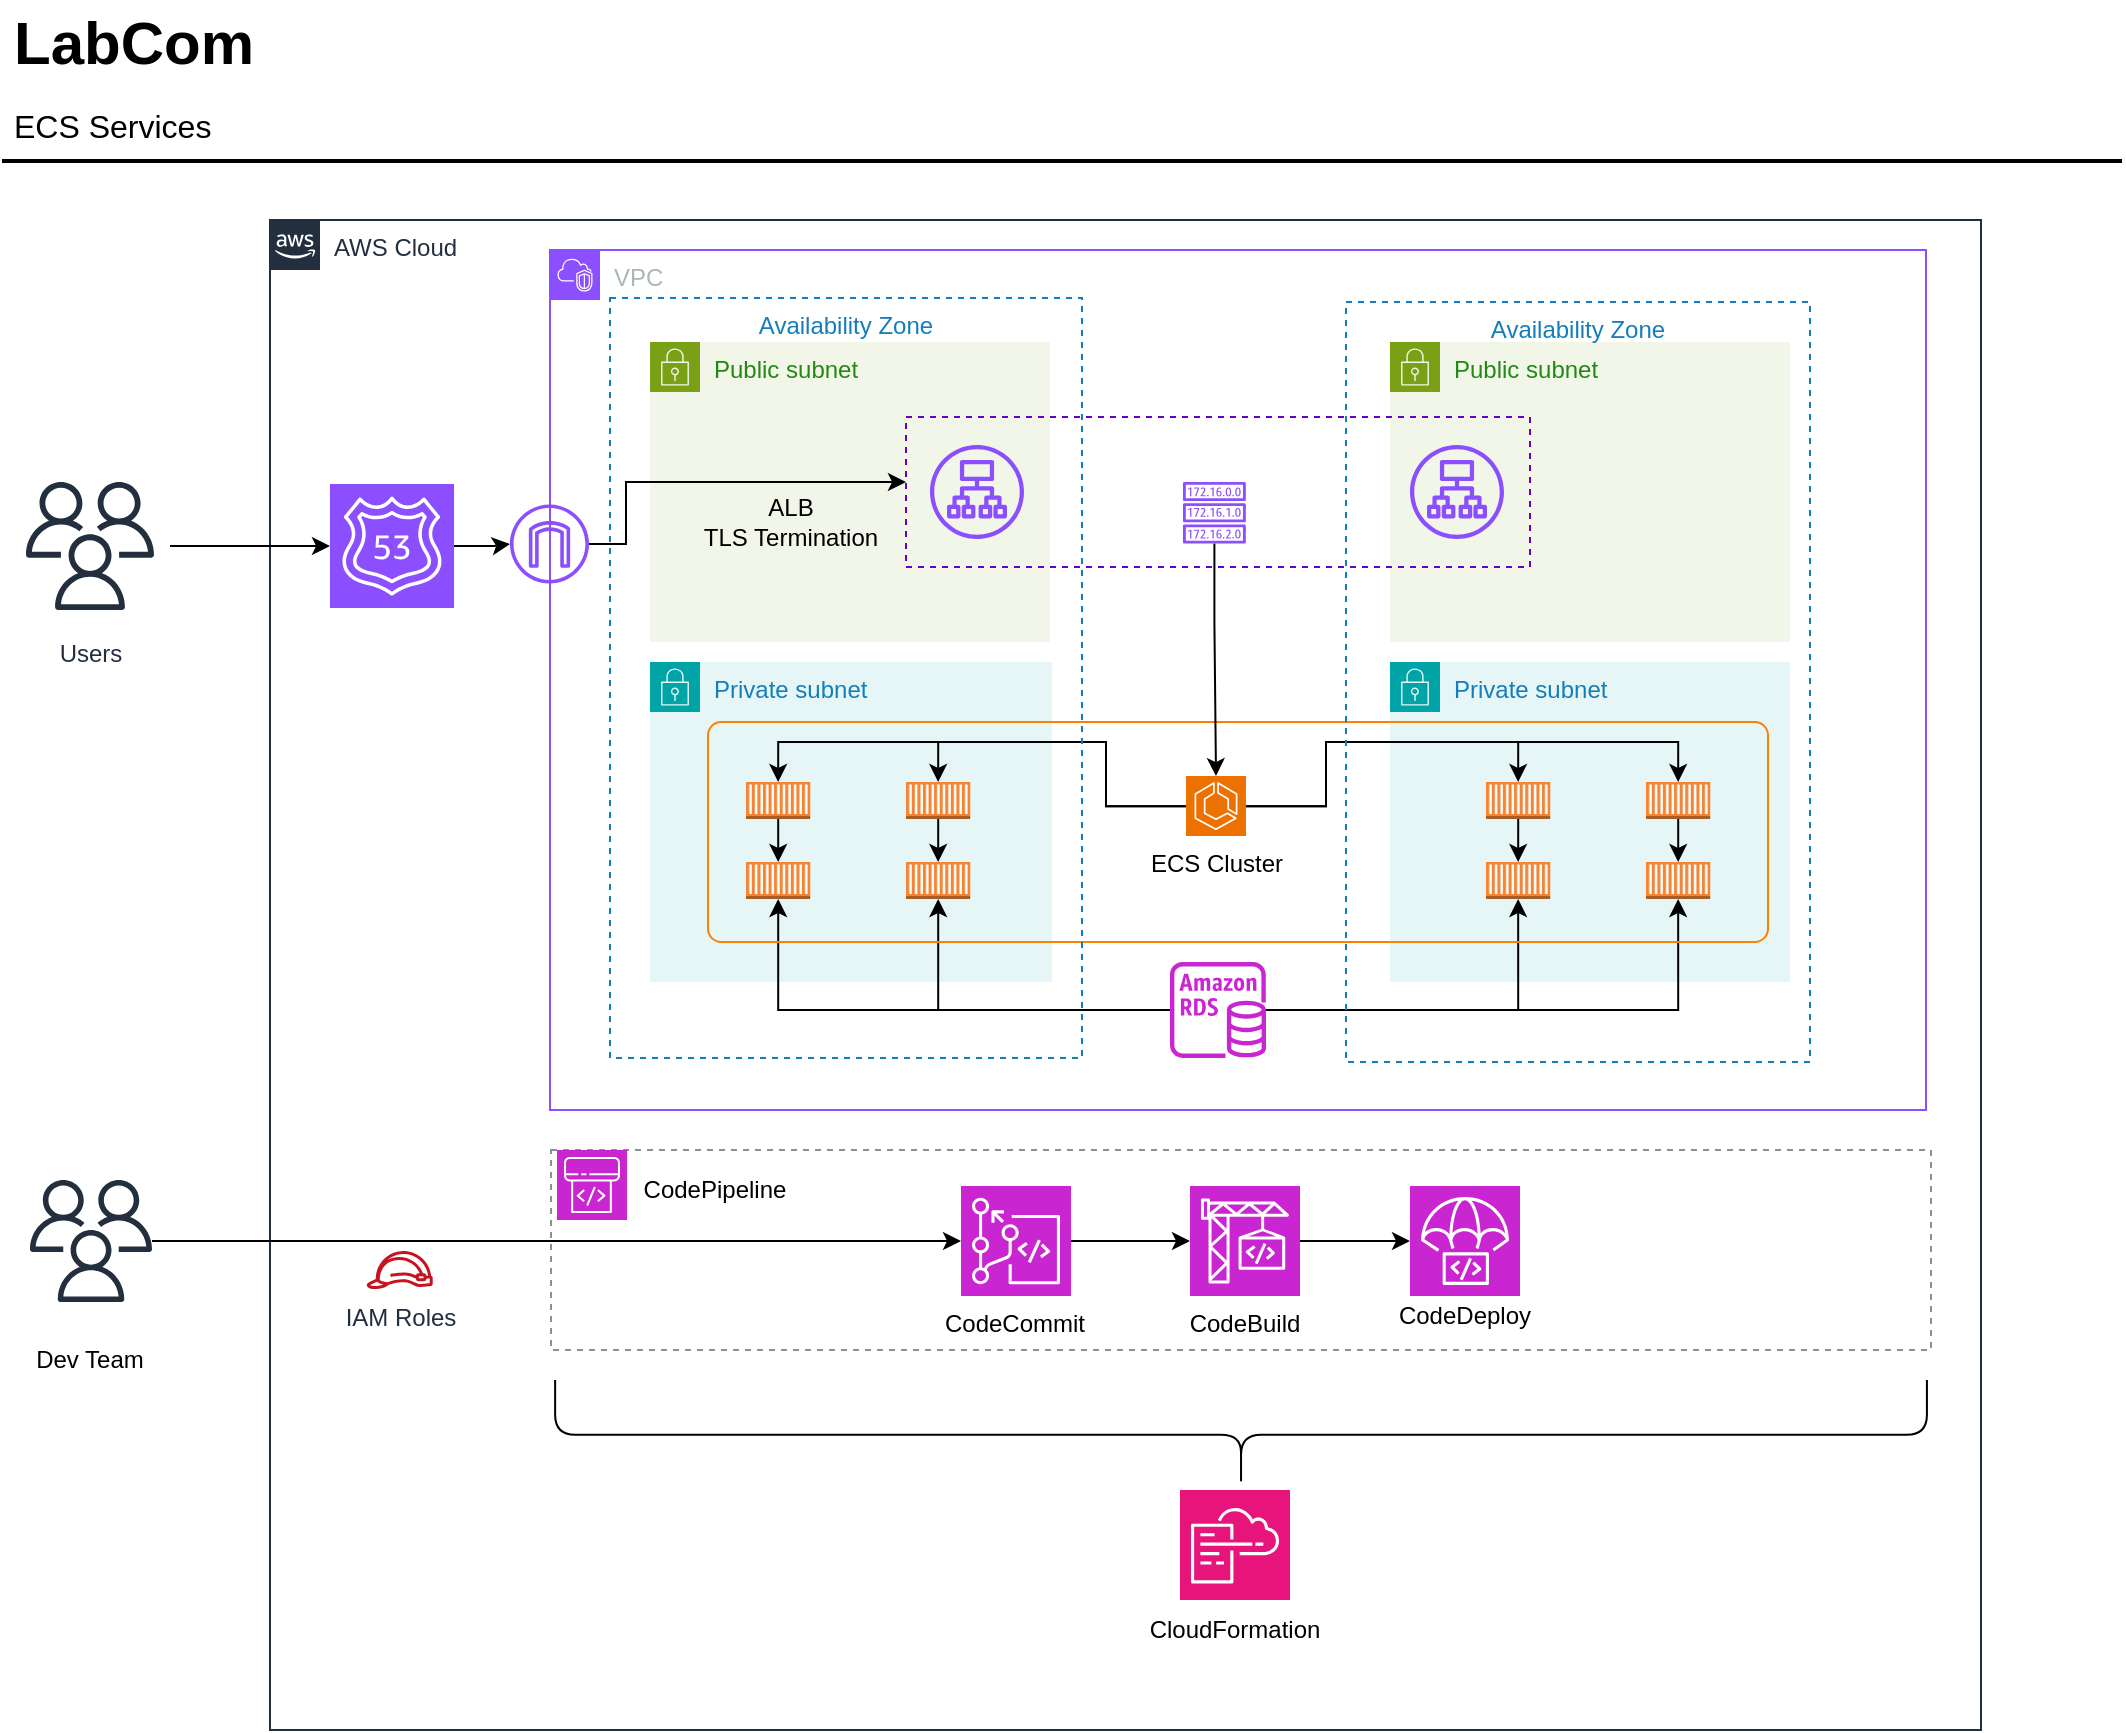 <mxfile version="24.0.4" type="device">
  <diagram id="Ht1M8jgEwFfnCIfOTk4-" name="Page-1">
    <mxGraphModel dx="1106" dy="548" grid="1" gridSize="10" guides="1" tooltips="1" connect="1" arrows="1" fold="1" page="1" pageScale="1" pageWidth="827" pageHeight="1169" math="0" shadow="0">
      <root>
        <mxCell id="0" />
        <mxCell id="1" parent="0" />
        <mxCell id="UEzPUAAOIrF-is8g5C7q-2" value="AWS Cloud" style="points=[[0,0],[0.25,0],[0.5,0],[0.75,0],[1,0],[1,0.25],[1,0.5],[1,0.75],[1,1],[0.75,1],[0.5,1],[0.25,1],[0,1],[0,0.75],[0,0.5],[0,0.25]];outlineConnect=0;gradientColor=none;html=1;whiteSpace=wrap;fontSize=12;fontStyle=0;shape=mxgraph.aws4.group;grIcon=mxgraph.aws4.group_aws_cloud_alt;strokeColor=#232F3E;fillColor=none;verticalAlign=top;align=left;spacingLeft=30;fontColor=#232F3E;dashed=0;container=1;pointerEvents=0;collapsible=0;recursiveResize=0;" parent="1" vertex="1">
          <mxGeometry x="142" y="175" width="855.5" height="755" as="geometry" />
        </mxCell>
        <mxCell id="H7OQNFBzr6C0JTOHeCEX-92" value="" style="group" parent="UEzPUAAOIrF-is8g5C7q-2" vertex="1" connectable="0">
          <mxGeometry x="440" y="635" width="85" height="85" as="geometry" />
        </mxCell>
        <mxCell id="H7OQNFBzr6C0JTOHeCEX-81" value="" style="sketch=0;points=[[0,0,0],[0.25,0,0],[0.5,0,0],[0.75,0,0],[1,0,0],[0,1,0],[0.25,1,0],[0.5,1,0],[0.75,1,0],[1,1,0],[0,0.25,0],[0,0.5,0],[0,0.75,0],[1,0.25,0],[1,0.5,0],[1,0.75,0]];points=[[0,0,0],[0.25,0,0],[0.5,0,0],[0.75,0,0],[1,0,0],[0,1,0],[0.25,1,0],[0.5,1,0],[0.75,1,0],[1,1,0],[0,0.25,0],[0,0.5,0],[0,0.75,0],[1,0.25,0],[1,0.5,0],[1,0.75,0]];outlineConnect=0;fontColor=#232F3E;fillColor=#E7157B;strokeColor=#ffffff;dashed=0;verticalLabelPosition=bottom;verticalAlign=top;align=center;html=1;fontSize=12;fontStyle=0;aspect=fixed;shape=mxgraph.aws4.resourceIcon;resIcon=mxgraph.aws4.cloudformation;" parent="H7OQNFBzr6C0JTOHeCEX-92" vertex="1">
          <mxGeometry x="15" width="55" height="55" as="geometry" />
        </mxCell>
        <mxCell id="H7OQNFBzr6C0JTOHeCEX-91" value="&lt;div&gt;CloudFormation&lt;/div&gt;" style="text;html=1;align=center;verticalAlign=middle;whiteSpace=wrap;rounded=0;" parent="H7OQNFBzr6C0JTOHeCEX-92" vertex="1">
          <mxGeometry y="55" width="85" height="30" as="geometry" />
        </mxCell>
        <mxCell id="H7OQNFBzr6C0JTOHeCEX-34" value="" style="sketch=0;points=[[0,0,0],[0.25,0,0],[0.5,0,0],[0.75,0,0],[1,0,0],[0,1,0],[0.25,1,0],[0.5,1,0],[0.75,1,0],[1,1,0],[0,0.25,0],[0,0.5,0],[0,0.75,0],[1,0.25,0],[1,0.5,0],[1,0.75,0]];outlineConnect=0;fontColor=#232F3E;fillColor=#8C4FFF;strokeColor=#ffffff;dashed=0;verticalLabelPosition=bottom;verticalAlign=top;align=center;html=1;fontSize=12;fontStyle=0;aspect=fixed;shape=mxgraph.aws4.resourceIcon;resIcon=mxgraph.aws4.route_53;" parent="UEzPUAAOIrF-is8g5C7q-2" vertex="1">
          <mxGeometry x="30" y="132" width="62" height="62" as="geometry" />
        </mxCell>
        <mxCell id="H7OQNFBzr6C0JTOHeCEX-113" value="" style="shape=curlyBracket;whiteSpace=wrap;html=1;rounded=1;flipH=1;labelPosition=right;verticalLabelPosition=middle;align=left;verticalAlign=middle;rotation=90;size=0.5;shadow=0;" parent="UEzPUAAOIrF-is8g5C7q-2" vertex="1">
          <mxGeometry x="458.08" y="264.48" width="54.87" height="685.9" as="geometry" />
        </mxCell>
        <mxCell id="H7OQNFBzr6C0JTOHeCEX-166" value="IAM Roles" style="outlineConnect=0;fontColor=#232F3E;gradientColor=none;fillColor=#C7131F;strokeColor=none;dashed=0;verticalLabelPosition=bottom;verticalAlign=top;align=center;html=1;fontSize=12;fontStyle=0;aspect=fixed;pointerEvents=1;shape=mxgraph.aws4.role;labelBackgroundColor=#ffffff;" parent="UEzPUAAOIrF-is8g5C7q-2" vertex="1">
          <mxGeometry x="48.0" y="515.5" width="33.68" height="19" as="geometry" />
        </mxCell>
        <mxCell id="-QjtrjUzRDEMRZ5MF8oH-47" value="LabCom" style="text;html=1;resizable=0;points=[];autosize=1;align=left;verticalAlign=top;spacingTop=-4;fontSize=30;fontStyle=1" parent="1" vertex="1">
          <mxGeometry x="12" y="65.5" width="140" height="40" as="geometry" />
        </mxCell>
        <mxCell id="-QjtrjUzRDEMRZ5MF8oH-48" value="&lt;div&gt;ECS Services&lt;/div&gt;" style="text;html=1;resizable=0;points=[];autosize=1;align=left;verticalAlign=top;spacingTop=-4;fontSize=16" parent="1" vertex="1">
          <mxGeometry x="12" y="115.5" width="120" height="30" as="geometry" />
        </mxCell>
        <mxCell id="SCVMTBWpLvtzJIhz15lM-1" value="" style="line;strokeWidth=2;html=1;fontSize=14;" parent="1" vertex="1">
          <mxGeometry x="8" y="140.5" width="1060" height="10" as="geometry" />
        </mxCell>
        <mxCell id="H7OQNFBzr6C0JTOHeCEX-4" value="VPC" style="points=[[0,0],[0.25,0],[0.5,0],[0.75,0],[1,0],[1,0.25],[1,0.5],[1,0.75],[1,1],[0.75,1],[0.5,1],[0.25,1],[0,1],[0,0.75],[0,0.5],[0,0.25]];outlineConnect=0;gradientColor=none;html=1;whiteSpace=wrap;fontSize=12;fontStyle=0;container=1;pointerEvents=0;collapsible=0;recursiveResize=0;shape=mxgraph.aws4.group;grIcon=mxgraph.aws4.group_vpc2;strokeColor=#8C4FFF;fillColor=none;verticalAlign=top;align=left;spacingLeft=30;fontColor=#AAB7B8;dashed=0;" parent="1" vertex="1">
          <mxGeometry x="282" y="190" width="688" height="430" as="geometry" />
        </mxCell>
        <mxCell id="izAT9WKFtcUFFXlUAVD6-42" value="Public subnet" style="points=[[0,0],[0.25,0],[0.5,0],[0.75,0],[1,0],[1,0.25],[1,0.5],[1,0.75],[1,1],[0.75,1],[0.5,1],[0.25,1],[0,1],[0,0.75],[0,0.5],[0,0.25]];outlineConnect=0;gradientColor=none;html=1;whiteSpace=wrap;fontSize=12;fontStyle=0;container=1;pointerEvents=0;collapsible=0;recursiveResize=0;shape=mxgraph.aws4.group;grIcon=mxgraph.aws4.group_security_group;grStroke=0;strokeColor=#7AA116;fillColor=#F2F6E8;verticalAlign=top;align=left;spacingLeft=30;fontColor=#248814;dashed=0;" vertex="1" parent="H7OQNFBzr6C0JTOHeCEX-4">
          <mxGeometry x="420" y="46" width="200" height="150" as="geometry" />
        </mxCell>
        <mxCell id="H7OQNFBzr6C0JTOHeCEX-38" value="Public subnet" style="points=[[0,0],[0.25,0],[0.5,0],[0.75,0],[1,0],[1,0.25],[1,0.5],[1,0.75],[1,1],[0.75,1],[0.5,1],[0.25,1],[0,1],[0,0.75],[0,0.5],[0,0.25]];outlineConnect=0;gradientColor=none;html=1;whiteSpace=wrap;fontSize=12;fontStyle=0;container=1;pointerEvents=0;collapsible=0;recursiveResize=0;shape=mxgraph.aws4.group;grIcon=mxgraph.aws4.group_security_group;grStroke=0;strokeColor=#7AA116;fillColor=#F2F6E8;verticalAlign=top;align=left;spacingLeft=30;fontColor=#248814;dashed=0;" parent="H7OQNFBzr6C0JTOHeCEX-4" vertex="1">
          <mxGeometry x="50" y="46" width="200" height="150" as="geometry" />
        </mxCell>
        <mxCell id="izAT9WKFtcUFFXlUAVD6-44" value="ALB&lt;br&gt;&lt;div&gt;TLS Termination&lt;/div&gt;" style="text;html=1;align=center;verticalAlign=middle;whiteSpace=wrap;rounded=0;" vertex="1" parent="H7OQNFBzr6C0JTOHeCEX-38">
          <mxGeometry x="18.0" y="70" width="105.12" height="40" as="geometry" />
        </mxCell>
        <mxCell id="H7OQNFBzr6C0JTOHeCEX-3" value="" style="sketch=0;outlineConnect=0;fontColor=#232F3E;gradientColor=none;fillColor=#8C4FFF;strokeColor=none;dashed=0;verticalLabelPosition=bottom;verticalAlign=top;align=center;html=1;fontSize=12;fontStyle=0;aspect=fixed;pointerEvents=1;shape=mxgraph.aws4.application_load_balancer;" parent="H7OQNFBzr6C0JTOHeCEX-38" vertex="1">
          <mxGeometry x="140" y="51.5" width="47" height="47" as="geometry" />
        </mxCell>
        <mxCell id="H7OQNFBzr6C0JTOHeCEX-146" value="Private subnet" style="points=[[0,0],[0.25,0],[0.5,0],[0.75,0],[1,0],[1,0.25],[1,0.5],[1,0.75],[1,1],[0.75,1],[0.5,1],[0.25,1],[0,1],[0,0.75],[0,0.5],[0,0.25]];outlineConnect=0;gradientColor=none;html=1;whiteSpace=wrap;fontSize=12;fontStyle=0;container=1;pointerEvents=0;collapsible=0;recursiveResize=0;shape=mxgraph.aws4.group;grIcon=mxgraph.aws4.group_security_group;grStroke=0;strokeColor=#00A4A6;fillColor=#E6F6F7;verticalAlign=top;align=left;spacingLeft=30;fontColor=#147EBA;dashed=0;" parent="H7OQNFBzr6C0JTOHeCEX-4" vertex="1">
          <mxGeometry x="420" y="206" width="200" height="160" as="geometry" />
        </mxCell>
        <mxCell id="H7OQNFBzr6C0JTOHeCEX-70" value="Private subnet" style="points=[[0,0],[0.25,0],[0.5,0],[0.75,0],[1,0],[1,0.25],[1,0.5],[1,0.75],[1,1],[0.75,1],[0.5,1],[0.25,1],[0,1],[0,0.75],[0,0.5],[0,0.25]];outlineConnect=0;gradientColor=none;html=1;whiteSpace=wrap;fontSize=12;fontStyle=0;container=1;pointerEvents=0;collapsible=0;recursiveResize=0;shape=mxgraph.aws4.group;grIcon=mxgraph.aws4.group_security_group;grStroke=0;strokeColor=#00A4A6;fillColor=#E6F6F7;verticalAlign=top;align=left;spacingLeft=30;fontColor=#147EBA;dashed=0;" parent="H7OQNFBzr6C0JTOHeCEX-4" vertex="1">
          <mxGeometry x="50" y="206" width="200.94" height="160" as="geometry" />
        </mxCell>
        <mxCell id="H7OQNFBzr6C0JTOHeCEX-129" style="edgeStyle=orthogonalEdgeStyle;rounded=0;orthogonalLoop=1;jettySize=auto;html=1;" parent="H7OQNFBzr6C0JTOHeCEX-4" source="H7OQNFBzr6C0JTOHeCEX-13" target="H7OQNFBzr6C0JTOHeCEX-103" edge="1">
          <mxGeometry relative="1" as="geometry" />
        </mxCell>
        <mxCell id="H7OQNFBzr6C0JTOHeCEX-130" style="edgeStyle=orthogonalEdgeStyle;rounded=0;orthogonalLoop=1;jettySize=auto;html=1;" parent="H7OQNFBzr6C0JTOHeCEX-4" source="H7OQNFBzr6C0JTOHeCEX-13" target="H7OQNFBzr6C0JTOHeCEX-102" edge="1">
          <mxGeometry relative="1" as="geometry" />
        </mxCell>
        <mxCell id="H7OQNFBzr6C0JTOHeCEX-131" style="edgeStyle=orthogonalEdgeStyle;rounded=0;orthogonalLoop=1;jettySize=auto;html=1;entryX=0.5;entryY=1;entryDx=0;entryDy=0;entryPerimeter=0;" parent="H7OQNFBzr6C0JTOHeCEX-4" source="H7OQNFBzr6C0JTOHeCEX-13" target="izAT9WKFtcUFFXlUAVD6-55" edge="1">
          <mxGeometry relative="1" as="geometry">
            <mxPoint x="486.086" y="310.56" as="targetPoint" />
          </mxGeometry>
        </mxCell>
        <mxCell id="H7OQNFBzr6C0JTOHeCEX-132" style="edgeStyle=orthogonalEdgeStyle;rounded=0;orthogonalLoop=1;jettySize=auto;html=1;entryX=0.5;entryY=1;entryDx=0;entryDy=0;entryPerimeter=0;" parent="H7OQNFBzr6C0JTOHeCEX-4" source="H7OQNFBzr6C0JTOHeCEX-13" target="izAT9WKFtcUFFXlUAVD6-56" edge="1">
          <mxGeometry relative="1" as="geometry">
            <mxPoint x="559.114" y="310.56" as="targetPoint" />
          </mxGeometry>
        </mxCell>
        <mxCell id="H7OQNFBzr6C0JTOHeCEX-13" value="" style="sketch=0;outlineConnect=0;fontColor=#232F3E;gradientColor=none;fillColor=#C925D1;strokeColor=none;dashed=0;verticalLabelPosition=bottom;verticalAlign=top;align=center;html=1;fontSize=12;fontStyle=0;aspect=fixed;pointerEvents=1;shape=mxgraph.aws4.rds_instance;" parent="H7OQNFBzr6C0JTOHeCEX-4" vertex="1">
          <mxGeometry x="310" y="356" width="48" height="48" as="geometry" />
        </mxCell>
        <mxCell id="H7OQNFBzr6C0JTOHeCEX-100" value="" style="rounded=1;whiteSpace=wrap;html=1;fillColor=none;strokeColor=#FF8000;arcSize=6;" parent="H7OQNFBzr6C0JTOHeCEX-4" vertex="1">
          <mxGeometry x="79" y="236" width="530" height="110" as="geometry" />
        </mxCell>
        <mxCell id="H7OQNFBzr6C0JTOHeCEX-45" value="ECS Cluster" style="text;html=1;align=center;verticalAlign=middle;resizable=0;points=[];autosize=1;strokeColor=none;fillColor=none;" parent="H7OQNFBzr6C0JTOHeCEX-4" vertex="1">
          <mxGeometry x="288" y="292.06" width="90" height="30" as="geometry" />
        </mxCell>
        <mxCell id="H7OQNFBzr6C0JTOHeCEX-10" value="" style="sketch=0;points=[[0,0,0],[0.25,0,0],[0.5,0,0],[0.75,0,0],[1,0,0],[0,1,0],[0.25,1,0],[0.5,1,0],[0.75,1,0],[1,1,0],[0,0.25,0],[0,0.5,0],[0,0.75,0],[1,0.25,0],[1,0.5,0],[1,0.75,0]];outlineConnect=0;fontColor=#232F3E;fillColor=#ED7100;strokeColor=#ffffff;dashed=0;verticalLabelPosition=bottom;verticalAlign=top;align=center;html=1;fontSize=12;fontStyle=0;aspect=fixed;shape=mxgraph.aws4.resourceIcon;resIcon=mxgraph.aws4.ecs;" parent="H7OQNFBzr6C0JTOHeCEX-4" vertex="1">
          <mxGeometry x="318" y="263.06" width="30" height="30" as="geometry" />
        </mxCell>
        <mxCell id="H7OQNFBzr6C0JTOHeCEX-102" value="" style="outlineConnect=0;dashed=0;verticalLabelPosition=bottom;verticalAlign=top;align=center;html=1;shape=mxgraph.aws3.ec2_compute_container;fillColor=#F58534;gradientColor=none;" parent="H7OQNFBzr6C0JTOHeCEX-4" vertex="1">
          <mxGeometry x="98" y="306" width="32.17" height="18.5" as="geometry" />
        </mxCell>
        <mxCell id="H7OQNFBzr6C0JTOHeCEX-103" value="" style="outlineConnect=0;dashed=0;verticalLabelPosition=bottom;verticalAlign=top;align=center;html=1;shape=mxgraph.aws3.ec2_compute_container;fillColor=#F58534;gradientColor=none;" parent="H7OQNFBzr6C0JTOHeCEX-4" vertex="1">
          <mxGeometry x="178" y="306" width="32.17" height="18.5" as="geometry" />
        </mxCell>
        <mxCell id="H7OQNFBzr6C0JTOHeCEX-137" style="edgeStyle=orthogonalEdgeStyle;rounded=0;orthogonalLoop=1;jettySize=auto;html=1;" parent="H7OQNFBzr6C0JTOHeCEX-4" source="H7OQNFBzr6C0JTOHeCEX-134" target="izAT9WKFtcUFFXlUAVD6-47" edge="1">
          <mxGeometry relative="1" as="geometry">
            <Array as="points">
              <mxPoint x="38" y="147" />
              <mxPoint x="38" y="116" />
            </Array>
            <mxPoint x="178" y="96" as="targetPoint" />
          </mxGeometry>
        </mxCell>
        <mxCell id="H7OQNFBzr6C0JTOHeCEX-134" value="" style="sketch=0;outlineConnect=0;fontColor=#232F3E;gradientColor=none;fillColor=#8C4FFF;strokeColor=none;dashed=0;verticalLabelPosition=bottom;verticalAlign=top;align=center;html=1;fontSize=12;fontStyle=0;aspect=fixed;pointerEvents=1;shape=mxgraph.aws4.internet_gateway;" parent="H7OQNFBzr6C0JTOHeCEX-4" vertex="1">
          <mxGeometry x="-20" y="127.25" width="39.5" height="39.5" as="geometry" />
        </mxCell>
        <mxCell id="izAT9WKFtcUFFXlUAVD6-52" style="edgeStyle=orthogonalEdgeStyle;rounded=0;orthogonalLoop=1;jettySize=auto;html=1;" edge="1" parent="H7OQNFBzr6C0JTOHeCEX-4" source="izAT9WKFtcUFFXlUAVD6-8" target="H7OQNFBzr6C0JTOHeCEX-102">
          <mxGeometry relative="1" as="geometry" />
        </mxCell>
        <mxCell id="izAT9WKFtcUFFXlUAVD6-8" value="" style="outlineConnect=0;dashed=0;verticalLabelPosition=bottom;verticalAlign=top;align=center;html=1;shape=mxgraph.aws3.ec2_compute_container;fillColor=#F58534;gradientColor=none;" vertex="1" parent="H7OQNFBzr6C0JTOHeCEX-4">
          <mxGeometry x="98" y="266" width="32.17" height="18.5" as="geometry" />
        </mxCell>
        <mxCell id="H7OQNFBzr6C0JTOHeCEX-163" style="edgeStyle=orthogonalEdgeStyle;rounded=0;orthogonalLoop=1;jettySize=auto;html=1;" parent="H7OQNFBzr6C0JTOHeCEX-4" source="H7OQNFBzr6C0JTOHeCEX-65" target="H7OQNFBzr6C0JTOHeCEX-10" edge="1">
          <mxGeometry relative="1" as="geometry">
            <Array as="points">
              <mxPoint x="333" y="186" />
              <mxPoint x="333" y="186" />
            </Array>
          </mxGeometry>
        </mxCell>
        <mxCell id="izAT9WKFtcUFFXlUAVD6-47" value="" style="outlineConnect=0;gradientColor=none;html=1;whiteSpace=wrap;fontSize=12;fontStyle=0;strokeColor=#6600CC;fillColor=none;verticalAlign=top;align=center;fontColor=#879196;dashed=1;spacingTop=3;movable=1;resizable=1;rotatable=1;deletable=1;editable=1;locked=0;connectable=1;" vertex="1" parent="H7OQNFBzr6C0JTOHeCEX-4">
          <mxGeometry x="178" y="83.5" width="312" height="75" as="geometry" />
        </mxCell>
        <mxCell id="H7OQNFBzr6C0JTOHeCEX-65" value="" style="sketch=0;outlineConnect=0;fontColor=#232F3E;gradientColor=none;fillColor=#8C4FFF;strokeColor=none;dashed=0;verticalLabelPosition=bottom;verticalAlign=top;align=center;html=1;fontSize=12;fontStyle=0;aspect=fixed;pointerEvents=1;shape=mxgraph.aws4.route_table;" parent="H7OQNFBzr6C0JTOHeCEX-4" vertex="1">
          <mxGeometry x="316.39" y="116" width="31.61" height="30.8" as="geometry" />
        </mxCell>
        <mxCell id="izAT9WKFtcUFFXlUAVD6-48" value="" style="sketch=0;outlineConnect=0;fontColor=#232F3E;gradientColor=none;fillColor=#8C4FFF;strokeColor=none;dashed=0;verticalLabelPosition=bottom;verticalAlign=top;align=center;html=1;fontSize=12;fontStyle=0;aspect=fixed;pointerEvents=1;shape=mxgraph.aws4.application_load_balancer;" vertex="1" parent="H7OQNFBzr6C0JTOHeCEX-4">
          <mxGeometry x="430" y="97.5" width="47" height="47" as="geometry" />
        </mxCell>
        <mxCell id="izAT9WKFtcUFFXlUAVD6-49" value="" style="outlineConnect=0;dashed=0;verticalLabelPosition=bottom;verticalAlign=top;align=center;html=1;shape=mxgraph.aws3.ec2_compute_container;fillColor=#F58534;gradientColor=none;" vertex="1" parent="H7OQNFBzr6C0JTOHeCEX-4">
          <mxGeometry x="178" y="266" width="32.17" height="18.5" as="geometry" />
        </mxCell>
        <mxCell id="izAT9WKFtcUFFXlUAVD6-51" style="edgeStyle=orthogonalEdgeStyle;rounded=0;orthogonalLoop=1;jettySize=auto;html=1;entryX=0.5;entryY=0;entryDx=0;entryDy=0;entryPerimeter=0;" edge="1" parent="H7OQNFBzr6C0JTOHeCEX-4" source="izAT9WKFtcUFFXlUAVD6-49" target="H7OQNFBzr6C0JTOHeCEX-103">
          <mxGeometry relative="1" as="geometry" />
        </mxCell>
        <mxCell id="izAT9WKFtcUFFXlUAVD6-53" style="edgeStyle=orthogonalEdgeStyle;rounded=0;orthogonalLoop=1;jettySize=auto;html=1;entryX=0.5;entryY=0;entryDx=0;entryDy=0;entryPerimeter=0;" edge="1" parent="H7OQNFBzr6C0JTOHeCEX-4" source="H7OQNFBzr6C0JTOHeCEX-10" target="izAT9WKFtcUFFXlUAVD6-8">
          <mxGeometry relative="1" as="geometry">
            <Array as="points">
              <mxPoint x="278" y="278" />
              <mxPoint x="278" y="246" />
              <mxPoint x="114" y="246" />
            </Array>
          </mxGeometry>
        </mxCell>
        <mxCell id="izAT9WKFtcUFFXlUAVD6-54" style="edgeStyle=orthogonalEdgeStyle;rounded=0;orthogonalLoop=1;jettySize=auto;html=1;entryX=0.5;entryY=0;entryDx=0;entryDy=0;entryPerimeter=0;" edge="1" parent="H7OQNFBzr6C0JTOHeCEX-4" source="H7OQNFBzr6C0JTOHeCEX-10" target="izAT9WKFtcUFFXlUAVD6-49">
          <mxGeometry relative="1" as="geometry">
            <Array as="points">
              <mxPoint x="278" y="278" />
              <mxPoint x="278" y="246" />
              <mxPoint x="194" y="246" />
            </Array>
          </mxGeometry>
        </mxCell>
        <mxCell id="izAT9WKFtcUFFXlUAVD6-55" value="" style="outlineConnect=0;dashed=0;verticalLabelPosition=bottom;verticalAlign=top;align=center;html=1;shape=mxgraph.aws3.ec2_compute_container;fillColor=#F58534;gradientColor=none;" vertex="1" parent="H7OQNFBzr6C0JTOHeCEX-4">
          <mxGeometry x="468" y="306" width="32.17" height="18.5" as="geometry" />
        </mxCell>
        <mxCell id="izAT9WKFtcUFFXlUAVD6-56" value="" style="outlineConnect=0;dashed=0;verticalLabelPosition=bottom;verticalAlign=top;align=center;html=1;shape=mxgraph.aws3.ec2_compute_container;fillColor=#F58534;gradientColor=none;" vertex="1" parent="H7OQNFBzr6C0JTOHeCEX-4">
          <mxGeometry x="548" y="306" width="32.17" height="18.5" as="geometry" />
        </mxCell>
        <mxCell id="izAT9WKFtcUFFXlUAVD6-57" value="" style="outlineConnect=0;dashed=0;verticalLabelPosition=bottom;verticalAlign=top;align=center;html=1;shape=mxgraph.aws3.ec2_compute_container;fillColor=#F58534;gradientColor=none;" vertex="1" parent="H7OQNFBzr6C0JTOHeCEX-4">
          <mxGeometry x="468" y="266" width="32.17" height="18.5" as="geometry" />
        </mxCell>
        <mxCell id="izAT9WKFtcUFFXlUAVD6-62" style="edgeStyle=orthogonalEdgeStyle;rounded=0;orthogonalLoop=1;jettySize=auto;html=1;" edge="1" parent="H7OQNFBzr6C0JTOHeCEX-4" source="izAT9WKFtcUFFXlUAVD6-58" target="izAT9WKFtcUFFXlUAVD6-56">
          <mxGeometry relative="1" as="geometry" />
        </mxCell>
        <mxCell id="izAT9WKFtcUFFXlUAVD6-58" value="" style="outlineConnect=0;dashed=0;verticalLabelPosition=bottom;verticalAlign=top;align=center;html=1;shape=mxgraph.aws3.ec2_compute_container;fillColor=#F58534;gradientColor=none;" vertex="1" parent="H7OQNFBzr6C0JTOHeCEX-4">
          <mxGeometry x="548" y="266" width="32.17" height="18.5" as="geometry" />
        </mxCell>
        <mxCell id="izAT9WKFtcUFFXlUAVD6-59" style="edgeStyle=orthogonalEdgeStyle;rounded=0;orthogonalLoop=1;jettySize=auto;html=1;entryX=0.5;entryY=0;entryDx=0;entryDy=0;entryPerimeter=0;" edge="1" parent="H7OQNFBzr6C0JTOHeCEX-4" source="H7OQNFBzr6C0JTOHeCEX-10" target="izAT9WKFtcUFFXlUAVD6-58">
          <mxGeometry relative="1" as="geometry">
            <Array as="points">
              <mxPoint x="388" y="278" />
              <mxPoint x="388" y="246" />
              <mxPoint x="564" y="246" />
            </Array>
          </mxGeometry>
        </mxCell>
        <mxCell id="izAT9WKFtcUFFXlUAVD6-60" style="edgeStyle=orthogonalEdgeStyle;rounded=0;orthogonalLoop=1;jettySize=auto;html=1;entryX=0.5;entryY=0;entryDx=0;entryDy=0;entryPerimeter=0;" edge="1" parent="H7OQNFBzr6C0JTOHeCEX-4" source="H7OQNFBzr6C0JTOHeCEX-10" target="izAT9WKFtcUFFXlUAVD6-57">
          <mxGeometry relative="1" as="geometry">
            <Array as="points">
              <mxPoint x="388" y="278" />
              <mxPoint x="388" y="246" />
              <mxPoint x="484" y="246" />
            </Array>
          </mxGeometry>
        </mxCell>
        <mxCell id="izAT9WKFtcUFFXlUAVD6-61" style="edgeStyle=orthogonalEdgeStyle;rounded=0;orthogonalLoop=1;jettySize=auto;html=1;entryX=0.5;entryY=0;entryDx=0;entryDy=0;entryPerimeter=0;" edge="1" parent="H7OQNFBzr6C0JTOHeCEX-4" source="izAT9WKFtcUFFXlUAVD6-57" target="izAT9WKFtcUFFXlUAVD6-55">
          <mxGeometry relative="1" as="geometry" />
        </mxCell>
        <mxCell id="izAT9WKFtcUFFXlUAVD6-65" value="Availability Zone" style="fillColor=none;strokeColor=#147EBA;dashed=1;verticalAlign=top;fontStyle=0;fontColor=#147EBA;whiteSpace=wrap;html=1;" vertex="1" parent="H7OQNFBzr6C0JTOHeCEX-4">
          <mxGeometry x="398" y="26" width="232" height="380" as="geometry" />
        </mxCell>
        <mxCell id="izAT9WKFtcUFFXlUAVD6-66" value="Availability Zone" style="fillColor=none;strokeColor=#147EBA;dashed=1;verticalAlign=top;fontStyle=0;fontColor=#147EBA;whiteSpace=wrap;html=1;" vertex="1" parent="H7OQNFBzr6C0JTOHeCEX-4">
          <mxGeometry x="30" y="24" width="236" height="380" as="geometry" />
        </mxCell>
        <mxCell id="H7OQNFBzr6C0JTOHeCEX-76" value="" style="outlineConnect=0;gradientColor=none;html=1;whiteSpace=wrap;fontSize=12;fontStyle=0;strokeColor=#879196;fillColor=none;verticalAlign=top;align=center;fontColor=#879196;dashed=1;spacingTop=3;" parent="1" vertex="1">
          <mxGeometry x="282.5" y="640" width="690" height="100" as="geometry" />
        </mxCell>
        <mxCell id="H7OQNFBzr6C0JTOHeCEX-77" value="" style="sketch=0;points=[[0,0,0],[0.25,0,0],[0.5,0,0],[0.75,0,0],[1,0,0],[0,1,0],[0.25,1,0],[0.5,1,0],[0.75,1,0],[1,1,0],[0,0.25,0],[0,0.5,0],[0,0.75,0],[1,0.25,0],[1,0.5,0],[1,0.75,0]];outlineConnect=0;fontColor=#232F3E;fillColor=#C925D1;strokeColor=#ffffff;dashed=0;verticalLabelPosition=bottom;verticalAlign=top;align=center;html=1;fontSize=12;fontStyle=0;aspect=fixed;shape=mxgraph.aws4.resourceIcon;resIcon=mxgraph.aws4.codepipeline;" parent="1" vertex="1">
          <mxGeometry x="285.5" y="640" width="35" height="35" as="geometry" />
        </mxCell>
        <mxCell id="H7OQNFBzr6C0JTOHeCEX-82" value="&lt;div&gt;CodePipeline&lt;/div&gt;" style="text;html=1;align=center;verticalAlign=middle;whiteSpace=wrap;rounded=0;" parent="1" vertex="1">
          <mxGeometry x="322" y="645" width="85" height="30" as="geometry" />
        </mxCell>
        <mxCell id="H7OQNFBzr6C0JTOHeCEX-112" value="" style="group" parent="1" vertex="1" connectable="0">
          <mxGeometry x="472" y="658" width="310" height="84" as="geometry" />
        </mxCell>
        <mxCell id="H7OQNFBzr6C0JTOHeCEX-88" value="" style="group" parent="H7OQNFBzr6C0JTOHeCEX-112" vertex="1" connectable="0">
          <mxGeometry width="85" height="84" as="geometry" />
        </mxCell>
        <mxCell id="H7OQNFBzr6C0JTOHeCEX-79" value="" style="sketch=0;points=[[0,0,0],[0.25,0,0],[0.5,0,0],[0.75,0,0],[1,0,0],[0,1,0],[0.25,1,0],[0.5,1,0],[0.75,1,0],[1,1,0],[0,0.25,0],[0,0.5,0],[0,0.75,0],[1,0.25,0],[1,0.5,0],[1,0.75,0]];outlineConnect=0;fontColor=#232F3E;fillColor=#C925D1;strokeColor=#ffffff;dashed=0;verticalLabelPosition=bottom;verticalAlign=top;align=center;html=1;fontSize=12;fontStyle=0;aspect=fixed;shape=mxgraph.aws4.resourceIcon;resIcon=mxgraph.aws4.codecommit;" parent="H7OQNFBzr6C0JTOHeCEX-88" vertex="1">
          <mxGeometry x="15.5" width="55" height="55" as="geometry" />
        </mxCell>
        <mxCell id="H7OQNFBzr6C0JTOHeCEX-84" value="&lt;div&gt;CodeCommit&lt;/div&gt;" style="text;html=1;align=center;verticalAlign=middle;whiteSpace=wrap;rounded=0;" parent="H7OQNFBzr6C0JTOHeCEX-88" vertex="1">
          <mxGeometry y="54" width="85" height="30" as="geometry" />
        </mxCell>
        <mxCell id="H7OQNFBzr6C0JTOHeCEX-89" value="" style="group" parent="H7OQNFBzr6C0JTOHeCEX-112" vertex="1" connectable="0">
          <mxGeometry x="225" width="85" height="80" as="geometry" />
        </mxCell>
        <mxCell id="H7OQNFBzr6C0JTOHeCEX-80" value="" style="sketch=0;points=[[0,0,0],[0.25,0,0],[0.5,0,0],[0.75,0,0],[1,0,0],[0,1,0],[0.25,1,0],[0.5,1,0],[0.75,1,0],[1,1,0],[0,0.25,0],[0,0.5,0],[0,0.75,0],[1,0.25,0],[1,0.5,0],[1,0.75,0]];outlineConnect=0;fontColor=#232F3E;fillColor=#C925D1;strokeColor=#ffffff;dashed=0;verticalLabelPosition=bottom;verticalAlign=top;align=center;html=1;fontSize=12;fontStyle=0;aspect=fixed;shape=mxgraph.aws4.resourceIcon;resIcon=mxgraph.aws4.codedeploy;" parent="H7OQNFBzr6C0JTOHeCEX-89" vertex="1">
          <mxGeometry x="15" width="55" height="55" as="geometry" />
        </mxCell>
        <mxCell id="H7OQNFBzr6C0JTOHeCEX-86" value="&lt;div&gt;CodeDeploy&lt;/div&gt;" style="text;html=1;align=center;verticalAlign=middle;whiteSpace=wrap;rounded=0;" parent="H7OQNFBzr6C0JTOHeCEX-89" vertex="1">
          <mxGeometry y="50" width="85" height="30" as="geometry" />
        </mxCell>
        <mxCell id="H7OQNFBzr6C0JTOHeCEX-90" value="" style="group" parent="H7OQNFBzr6C0JTOHeCEX-112" vertex="1" connectable="0">
          <mxGeometry x="115" width="85" height="84" as="geometry" />
        </mxCell>
        <mxCell id="H7OQNFBzr6C0JTOHeCEX-78" value="" style="sketch=0;points=[[0,0,0],[0.25,0,0],[0.5,0,0],[0.75,0,0],[1,0,0],[0,1,0],[0.25,1,0],[0.5,1,0],[0.75,1,0],[1,1,0],[0,0.25,0],[0,0.5,0],[0,0.75,0],[1,0.25,0],[1,0.5,0],[1,0.75,0]];outlineConnect=0;fontColor=#232F3E;fillColor=#C925D1;strokeColor=#ffffff;dashed=0;verticalLabelPosition=bottom;verticalAlign=top;align=center;html=1;fontSize=12;fontStyle=0;aspect=fixed;shape=mxgraph.aws4.resourceIcon;resIcon=mxgraph.aws4.codebuild;" parent="H7OQNFBzr6C0JTOHeCEX-90" vertex="1">
          <mxGeometry x="15" width="55" height="55" as="geometry" />
        </mxCell>
        <mxCell id="H7OQNFBzr6C0JTOHeCEX-85" value="&lt;div&gt;CodeBuild&lt;/div&gt;" style="text;html=1;align=center;verticalAlign=middle;whiteSpace=wrap;rounded=0;" parent="H7OQNFBzr6C0JTOHeCEX-90" vertex="1">
          <mxGeometry y="54" width="85" height="30" as="geometry" />
        </mxCell>
        <mxCell id="H7OQNFBzr6C0JTOHeCEX-111" style="edgeStyle=orthogonalEdgeStyle;rounded=0;orthogonalLoop=1;jettySize=auto;html=1;" parent="H7OQNFBzr6C0JTOHeCEX-112" source="H7OQNFBzr6C0JTOHeCEX-79" target="H7OQNFBzr6C0JTOHeCEX-78" edge="1">
          <mxGeometry relative="1" as="geometry" />
        </mxCell>
        <mxCell id="H7OQNFBzr6C0JTOHeCEX-155" style="edgeStyle=orthogonalEdgeStyle;rounded=0;orthogonalLoop=1;jettySize=auto;html=1;" parent="H7OQNFBzr6C0JTOHeCEX-112" source="H7OQNFBzr6C0JTOHeCEX-78" target="H7OQNFBzr6C0JTOHeCEX-80" edge="1">
          <mxGeometry relative="1" as="geometry" />
        </mxCell>
        <mxCell id="H7OQNFBzr6C0JTOHeCEX-109" value="" style="sketch=0;outlineConnect=0;fontColor=#232F3E;gradientColor=none;fillColor=#232F3D;strokeColor=none;dashed=0;verticalLabelPosition=bottom;verticalAlign=top;align=center;html=1;fontSize=12;fontStyle=0;aspect=fixed;pointerEvents=1;shape=mxgraph.aws4.users;" parent="1" vertex="1">
          <mxGeometry x="22" y="655" width="61" height="61" as="geometry" />
        </mxCell>
        <mxCell id="H7OQNFBzr6C0JTOHeCEX-110" style="edgeStyle=orthogonalEdgeStyle;rounded=0;orthogonalLoop=1;jettySize=auto;html=1;" parent="1" source="H7OQNFBzr6C0JTOHeCEX-109" target="H7OQNFBzr6C0JTOHeCEX-79" edge="1">
          <mxGeometry relative="1" as="geometry" />
        </mxCell>
        <mxCell id="H7OQNFBzr6C0JTOHeCEX-114" value="Dev Team" style="text;html=1;align=center;verticalAlign=middle;whiteSpace=wrap;rounded=0;" parent="1" vertex="1">
          <mxGeometry x="22" y="730" width="60" height="30" as="geometry" />
        </mxCell>
        <mxCell id="H7OQNFBzr6C0JTOHeCEX-2" value="Users" style="sketch=0;outlineConnect=0;fontColor=#232F3E;gradientColor=none;strokeColor=#232F3E;fillColor=#ffffff;dashed=0;verticalLabelPosition=bottom;verticalAlign=top;align=center;html=1;fontSize=12;fontStyle=0;aspect=fixed;shape=mxgraph.aws4.resourceIcon;resIcon=mxgraph.aws4.users;" parent="1" vertex="1">
          <mxGeometry x="12" y="298" width="80" height="80" as="geometry" />
        </mxCell>
        <mxCell id="H7OQNFBzr6C0JTOHeCEX-35" style="edgeStyle=orthogonalEdgeStyle;rounded=0;orthogonalLoop=1;jettySize=auto;html=1;entryX=0;entryY=0.5;entryDx=0;entryDy=0;entryPerimeter=0;" parent="1" source="H7OQNFBzr6C0JTOHeCEX-2" target="H7OQNFBzr6C0JTOHeCEX-34" edge="1">
          <mxGeometry relative="1" as="geometry" />
        </mxCell>
        <mxCell id="izAT9WKFtcUFFXlUAVD6-67" style="edgeStyle=orthogonalEdgeStyle;rounded=0;orthogonalLoop=1;jettySize=auto;html=1;" edge="1" parent="1" source="H7OQNFBzr6C0JTOHeCEX-34" target="H7OQNFBzr6C0JTOHeCEX-134">
          <mxGeometry relative="1" as="geometry" />
        </mxCell>
      </root>
    </mxGraphModel>
  </diagram>
</mxfile>
